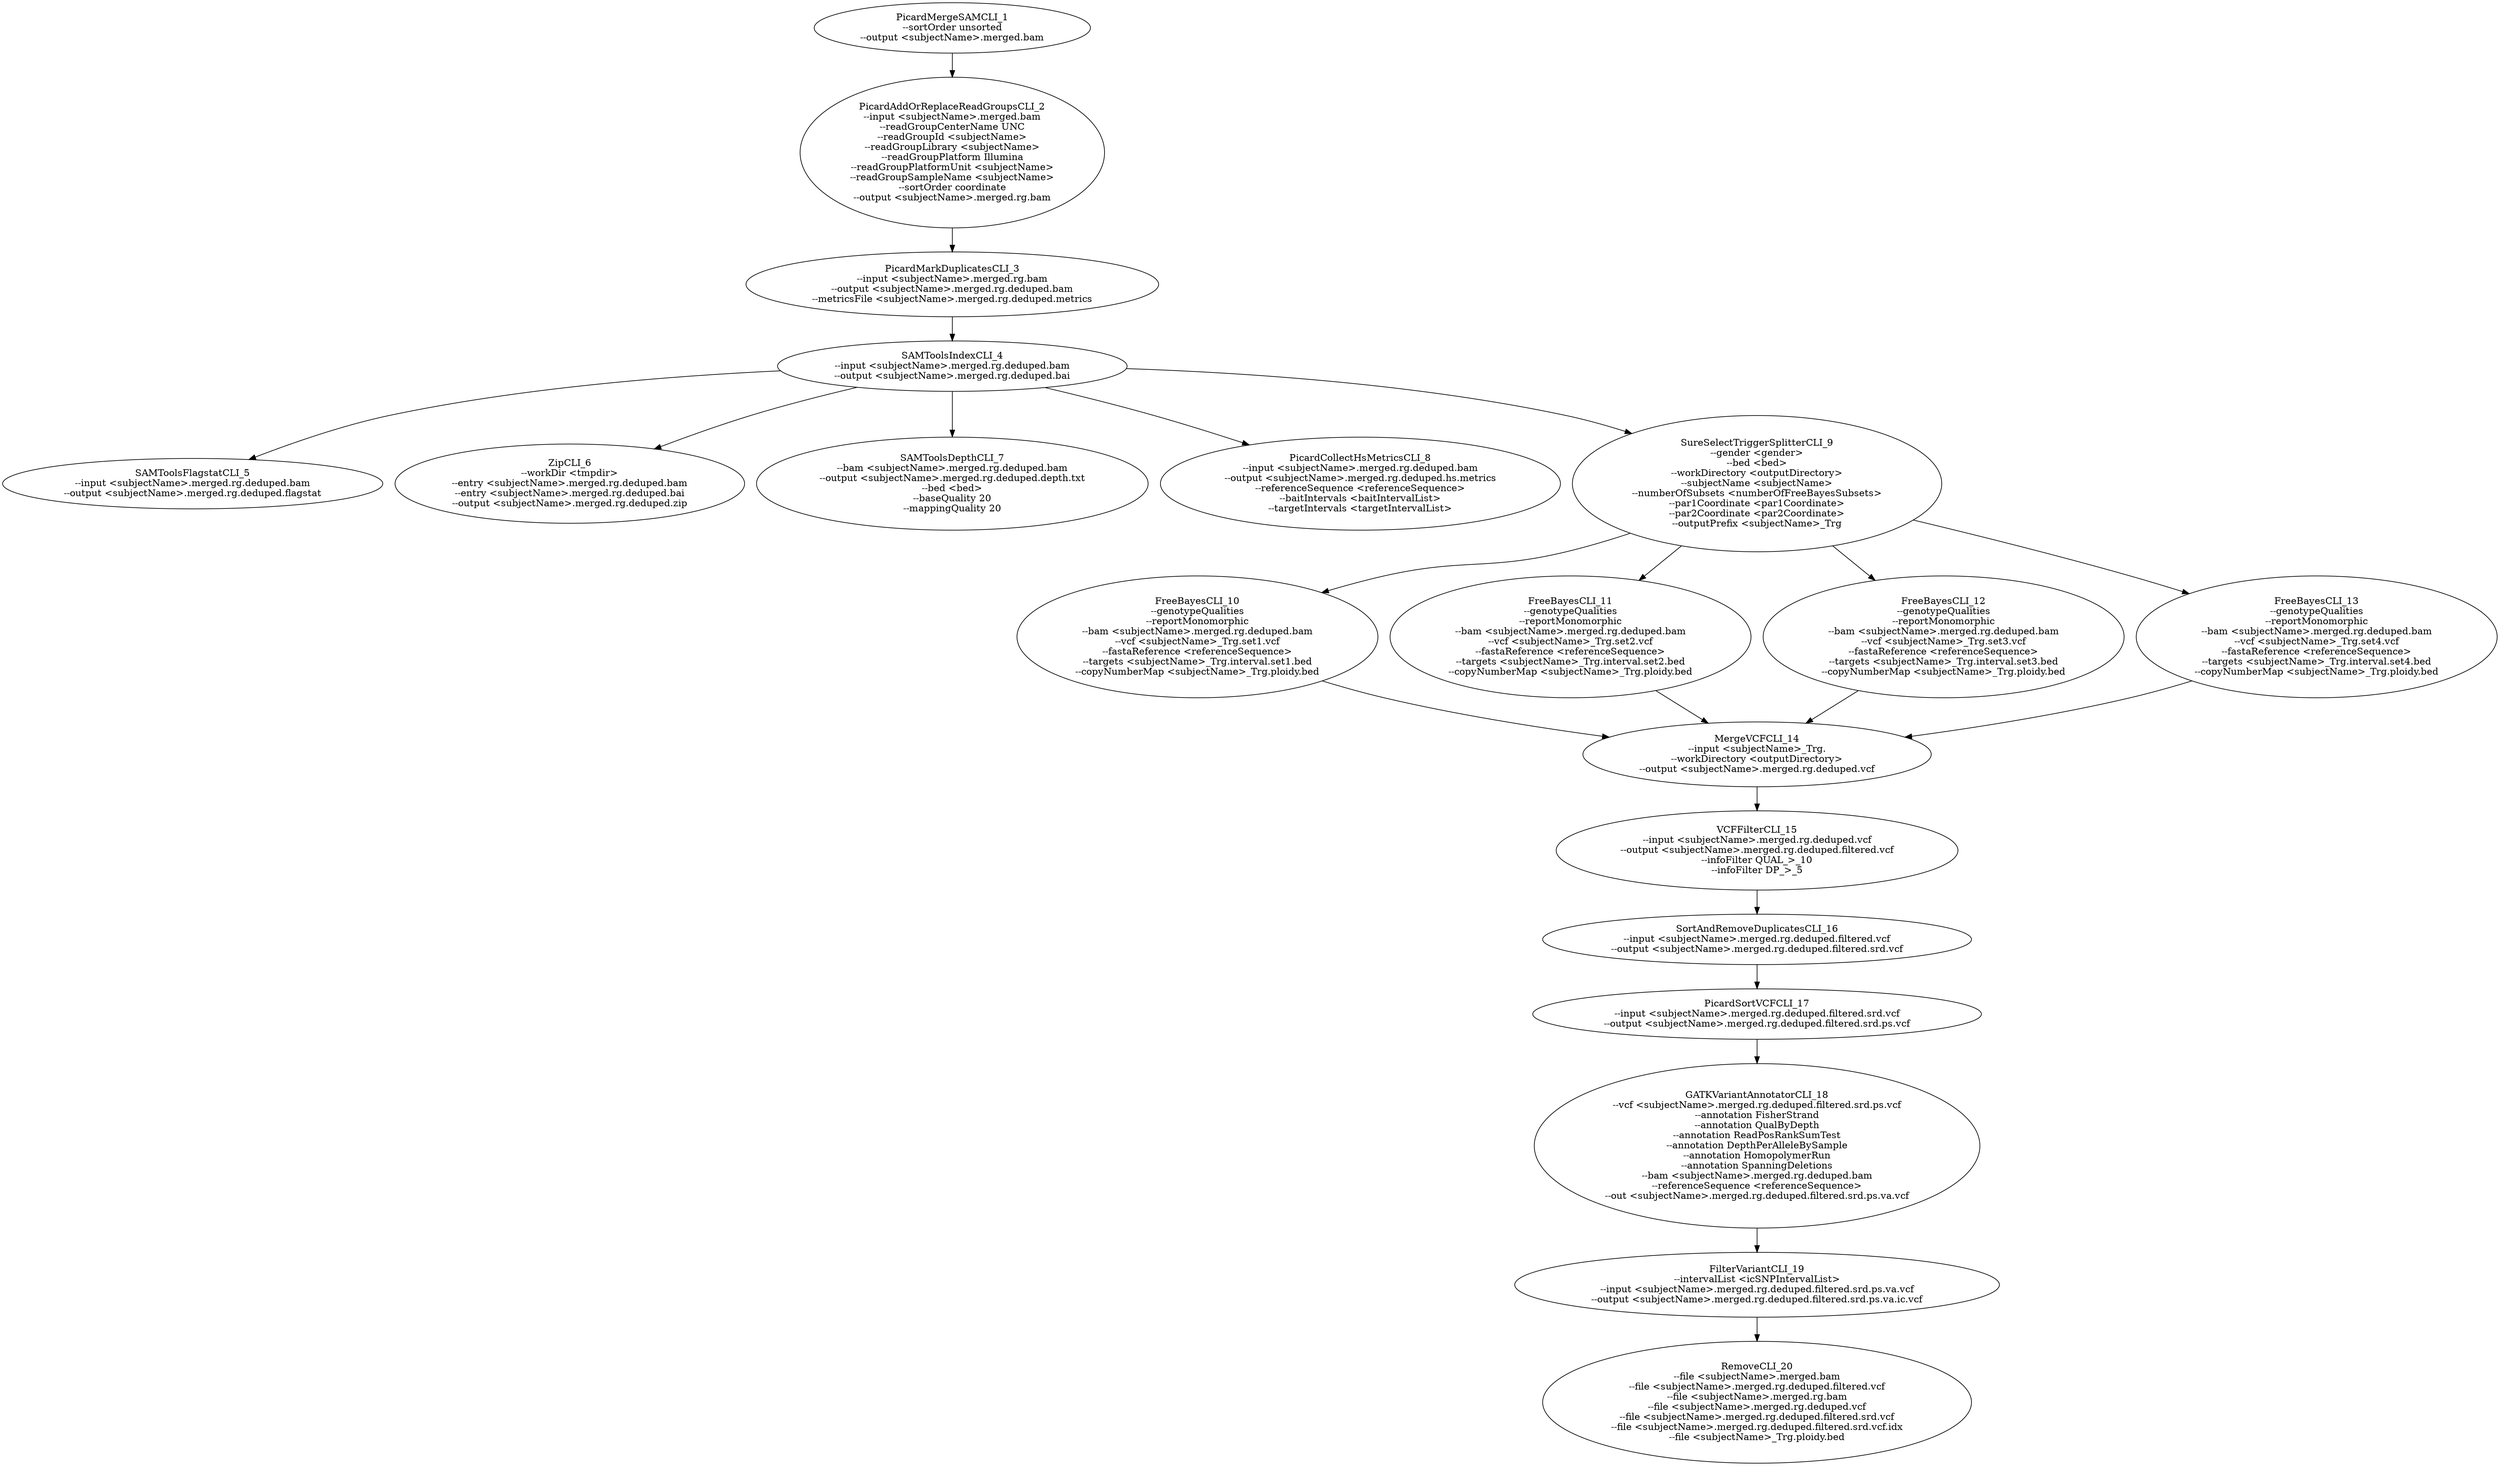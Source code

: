 digraph G {
  PicardMergeSAMCLI_1 [ label="PicardMergeSAMCLI_1
--sortOrder unsorted
--output <subjectName>.merged.bam
" ];
  PicardAddOrReplaceReadGroupsCLI_2 [ label="PicardAddOrReplaceReadGroupsCLI_2
--input <subjectName>.merged.bam
--readGroupCenterName UNC
--readGroupId <subjectName>
--readGroupLibrary <subjectName>
--readGroupPlatform Illumina
--readGroupPlatformUnit <subjectName>
--readGroupSampleName <subjectName>
--sortOrder coordinate
--output <subjectName>.merged.rg.bam
" ];
  PicardMarkDuplicatesCLI_3 [ label="PicardMarkDuplicatesCLI_3
--input <subjectName>.merged.rg.bam
--output <subjectName>.merged.rg.deduped.bam
--metricsFile <subjectName>.merged.rg.deduped.metrics
" ];
  SAMToolsIndexCLI_4 [ label="SAMToolsIndexCLI_4
--input <subjectName>.merged.rg.deduped.bam
--output <subjectName>.merged.rg.deduped.bai
" ];
  SAMToolsFlagstatCLI_5 [ label="SAMToolsFlagstatCLI_5
--input <subjectName>.merged.rg.deduped.bam
--output <subjectName>.merged.rg.deduped.flagstat
" ];
  ZipCLI_6 [ label="ZipCLI_6
--workDir <tmpdir>
--entry <subjectName>.merged.rg.deduped.bam
--entry <subjectName>.merged.rg.deduped.bai
--output <subjectName>.merged.rg.deduped.zip
" ];
  SAMToolsDepthCLI_7 [ label="SAMToolsDepthCLI_7
--bam <subjectName>.merged.rg.deduped.bam
--output <subjectName>.merged.rg.deduped.depth.txt
--bed <bed>
--baseQuality 20
--mappingQuality 20
" ];
  PicardCollectHsMetricsCLI_8 [ label="PicardCollectHsMetricsCLI_8
--input <subjectName>.merged.rg.deduped.bam
--output <subjectName>.merged.rg.deduped.hs.metrics
--referenceSequence <referenceSequence>
--baitIntervals <baitIntervalList>
--targetIntervals <targetIntervalList>
" ];
  SureSelectTriggerSplitterCLI_9 [ label="SureSelectTriggerSplitterCLI_9
--gender <gender>
--bed <bed>
--workDirectory <outputDirectory>
--subjectName <subjectName>
--numberOfSubsets <numberOfFreeBayesSubsets>
--par1Coordinate <par1Coordinate>
--par2Coordinate <par2Coordinate>
--outputPrefix <subjectName>_Trg
" ];
  FreeBayesCLI_10 [ label="FreeBayesCLI_10
--genotypeQualities
--reportMonomorphic
--bam <subjectName>.merged.rg.deduped.bam
--vcf <subjectName>_Trg.set1.vcf
--fastaReference <referenceSequence>
--targets <subjectName>_Trg.interval.set1.bed
--copyNumberMap <subjectName>_Trg.ploidy.bed
" ];
  FreeBayesCLI_11 [ label="FreeBayesCLI_11
--genotypeQualities
--reportMonomorphic
--bam <subjectName>.merged.rg.deduped.bam
--vcf <subjectName>_Trg.set2.vcf
--fastaReference <referenceSequence>
--targets <subjectName>_Trg.interval.set2.bed
--copyNumberMap <subjectName>_Trg.ploidy.bed
" ];
  FreeBayesCLI_12 [ label="FreeBayesCLI_12
--genotypeQualities
--reportMonomorphic
--bam <subjectName>.merged.rg.deduped.bam
--vcf <subjectName>_Trg.set3.vcf
--fastaReference <referenceSequence>
--targets <subjectName>_Trg.interval.set3.bed
--copyNumberMap <subjectName>_Trg.ploidy.bed
" ];
  FreeBayesCLI_13 [ label="FreeBayesCLI_13
--genotypeQualities
--reportMonomorphic
--bam <subjectName>.merged.rg.deduped.bam
--vcf <subjectName>_Trg.set4.vcf
--fastaReference <referenceSequence>
--targets <subjectName>_Trg.interval.set4.bed
--copyNumberMap <subjectName>_Trg.ploidy.bed
" ];
  MergeVCFCLI_14 [ label="MergeVCFCLI_14
--input <subjectName>_Trg.
--workDirectory <outputDirectory>
--output <subjectName>.merged.rg.deduped.vcf
" ];
  VCFFilterCLI_15 [ label="VCFFilterCLI_15
--input <subjectName>.merged.rg.deduped.vcf
--output <subjectName>.merged.rg.deduped.filtered.vcf
--infoFilter QUAL_>_10
--infoFilter DP_>_5
" ];
  SortAndRemoveDuplicatesCLI_16 [ label="SortAndRemoveDuplicatesCLI_16
--input <subjectName>.merged.rg.deduped.filtered.vcf
--output <subjectName>.merged.rg.deduped.filtered.srd.vcf
" ];
  PicardSortVCFCLI_17 [ label="PicardSortVCFCLI_17
--input <subjectName>.merged.rg.deduped.filtered.srd.vcf
--output <subjectName>.merged.rg.deduped.filtered.srd.ps.vcf
" ];
  GATKVariantAnnotatorCLI_18 [ label="GATKVariantAnnotatorCLI_18
--vcf <subjectName>.merged.rg.deduped.filtered.srd.ps.vcf
--annotation FisherStrand
--annotation QualByDepth
--annotation ReadPosRankSumTest
--annotation DepthPerAlleleBySample
--annotation HomopolymerRun
--annotation SpanningDeletions
--bam <subjectName>.merged.rg.deduped.bam
--referenceSequence <referenceSequence>
--out <subjectName>.merged.rg.deduped.filtered.srd.ps.va.vcf
" ];
  FilterVariantCLI_19 [ label="FilterVariantCLI_19
--intervalList <icSNPIntervalList>
--input <subjectName>.merged.rg.deduped.filtered.srd.ps.va.vcf
--output <subjectName>.merged.rg.deduped.filtered.srd.ps.va.ic.vcf
" ];
  RemoveCLI_20 [ label="RemoveCLI_20
--file <subjectName>.merged.bam
--file <subjectName>.merged.rg.deduped.filtered.vcf
--file <subjectName>.merged.rg.bam
--file <subjectName>.merged.rg.deduped.vcf
--file <subjectName>.merged.rg.deduped.filtered.srd.vcf
--file <subjectName>.merged.rg.deduped.filtered.srd.vcf.idx
--file <subjectName>_Trg.ploidy.bed
" ];
  PicardMergeSAMCLI_1 -> PicardAddOrReplaceReadGroupsCLI_2;
  PicardAddOrReplaceReadGroupsCLI_2 -> PicardMarkDuplicatesCLI_3;
  PicardMarkDuplicatesCLI_3 -> SAMToolsIndexCLI_4;
  SAMToolsIndexCLI_4 -> SAMToolsFlagstatCLI_5;
  SAMToolsIndexCLI_4 -> ZipCLI_6;
  SAMToolsIndexCLI_4 -> SAMToolsDepthCLI_7;
  SAMToolsIndexCLI_4 -> PicardCollectHsMetricsCLI_8;
  SAMToolsIndexCLI_4 -> SureSelectTriggerSplitterCLI_9;
  SureSelectTriggerSplitterCLI_9 -> FreeBayesCLI_10;
  SureSelectTriggerSplitterCLI_9 -> FreeBayesCLI_11;
  SureSelectTriggerSplitterCLI_9 -> FreeBayesCLI_12;
  SureSelectTriggerSplitterCLI_9 -> FreeBayesCLI_13;
  FreeBayesCLI_10 -> MergeVCFCLI_14;
  FreeBayesCLI_11 -> MergeVCFCLI_14;
  FreeBayesCLI_12 -> MergeVCFCLI_14;
  FreeBayesCLI_13 -> MergeVCFCLI_14;
  MergeVCFCLI_14 -> VCFFilterCLI_15;
  VCFFilterCLI_15 -> SortAndRemoveDuplicatesCLI_16;
  SortAndRemoveDuplicatesCLI_16 -> PicardSortVCFCLI_17;
  PicardSortVCFCLI_17 -> GATKVariantAnnotatorCLI_18;
  GATKVariantAnnotatorCLI_18 -> FilterVariantCLI_19;
  FilterVariantCLI_19 -> RemoveCLI_20;
}
